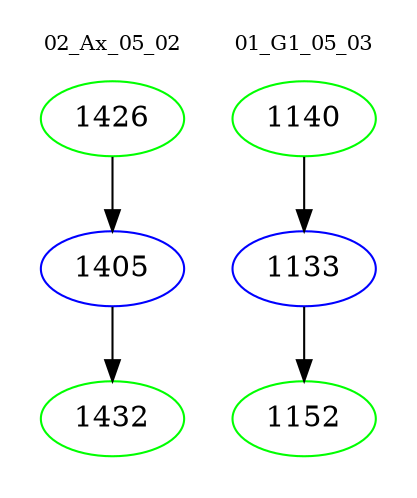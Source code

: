 digraph{
subgraph cluster_0 {
color = white
label = "02_Ax_05_02";
fontsize=10;
T0_1426 [label="1426", color="green"]
T0_1426 -> T0_1405 [color="black"]
T0_1405 [label="1405", color="blue"]
T0_1405 -> T0_1432 [color="black"]
T0_1432 [label="1432", color="green"]
}
subgraph cluster_1 {
color = white
label = "01_G1_05_03";
fontsize=10;
T1_1140 [label="1140", color="green"]
T1_1140 -> T1_1133 [color="black"]
T1_1133 [label="1133", color="blue"]
T1_1133 -> T1_1152 [color="black"]
T1_1152 [label="1152", color="green"]
}
}
